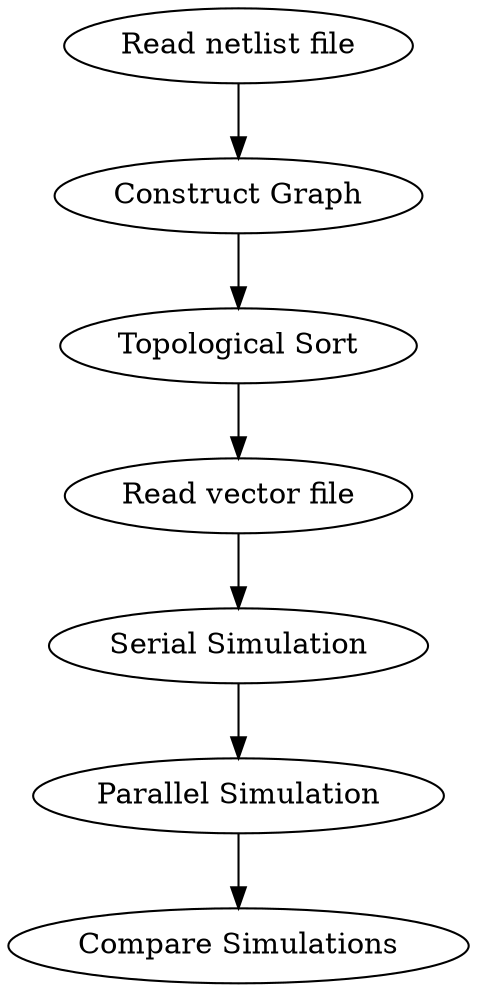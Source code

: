 digraph G {
	
	a[label="Read netlist file"];
	b[label="Construct Graph"];
	c[label="Topological Sort"];
	d[label="Read vector file"];
	e[label="Serial Simulation"];
	f[label="Parallel Simulation"];
	g[label="Compare Simulations"];


	a -> b;
	b -> c;
	c -> d;
	d -> e;
	e -> f;
	f -> g;




}
